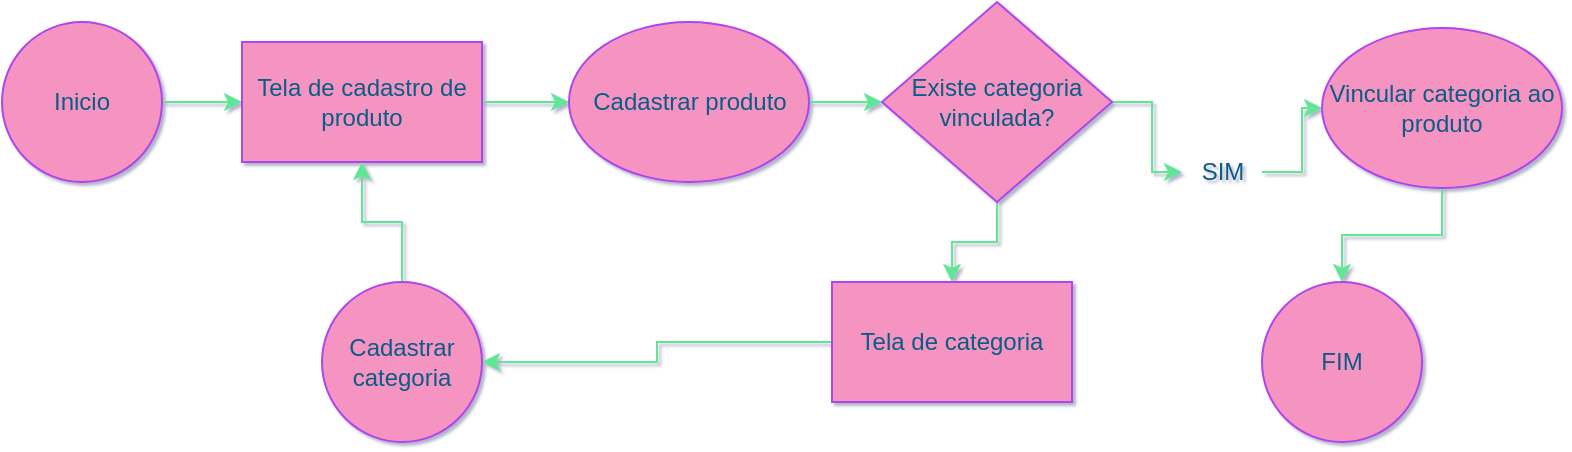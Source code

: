 <mxfile version="26.2.9">
  <diagram name="Página-1" id="0_lsgGbujOZYbfznR4Ff">
    <mxGraphModel dx="1420" dy="786" grid="1" gridSize="10" guides="1" tooltips="1" connect="1" arrows="1" fold="1" page="1" pageScale="1" pageWidth="1169" pageHeight="827" background="#ffffff" math="0" shadow="1">
      <root>
        <mxCell id="0" />
        <mxCell id="1" parent="0" />
        <mxCell id="Q91WA64NGgrQqYnODBxb-4" value="" style="edgeStyle=orthogonalEdgeStyle;rounded=0;orthogonalLoop=1;jettySize=auto;html=1;labelBackgroundColor=none;strokeColor=#60E696;fontColor=default;" parent="1" source="Q91WA64NGgrQqYnODBxb-2" target="Q91WA64NGgrQqYnODBxb-3" edge="1">
          <mxGeometry relative="1" as="geometry" />
        </mxCell>
        <mxCell id="Q91WA64NGgrQqYnODBxb-2" value="Inicio" style="ellipse;whiteSpace=wrap;html=1;aspect=fixed;labelBackgroundColor=none;fillColor=#F694C1;strokeColor=#AF45ED;fontColor=#095C86;" parent="1" vertex="1">
          <mxGeometry x="10" y="20" width="80" height="80" as="geometry" />
        </mxCell>
        <mxCell id="Q91WA64NGgrQqYnODBxb-8" value="" style="edgeStyle=orthogonalEdgeStyle;rounded=0;orthogonalLoop=1;jettySize=auto;html=1;labelBackgroundColor=none;strokeColor=#60E696;fontColor=default;" parent="1" source="Q91WA64NGgrQqYnODBxb-3" target="Q91WA64NGgrQqYnODBxb-5" edge="1">
          <mxGeometry relative="1" as="geometry" />
        </mxCell>
        <mxCell id="Q91WA64NGgrQqYnODBxb-3" value="Tela de cadastro de&lt;div&gt;produto&lt;/div&gt;" style="rounded=0;whiteSpace=wrap;html=1;labelBackgroundColor=none;fillColor=#F694C1;strokeColor=#AF45ED;fontColor=#095C86;" parent="1" vertex="1">
          <mxGeometry x="130" y="30" width="120" height="60" as="geometry" />
        </mxCell>
        <mxCell id="Q91WA64NGgrQqYnODBxb-10" value="" style="edgeStyle=orthogonalEdgeStyle;rounded=0;orthogonalLoop=1;jettySize=auto;html=1;labelBackgroundColor=none;strokeColor=#60E696;fontColor=default;" parent="1" source="Q91WA64NGgrQqYnODBxb-5" target="Q91WA64NGgrQqYnODBxb-9" edge="1">
          <mxGeometry relative="1" as="geometry" />
        </mxCell>
        <mxCell id="Q91WA64NGgrQqYnODBxb-5" value="Cadastrar produto" style="ellipse;whiteSpace=wrap;html=1;labelBackgroundColor=none;fillColor=#F694C1;strokeColor=#AF45ED;fontColor=#095C86;" parent="1" vertex="1">
          <mxGeometry x="293.5" y="20" width="120" height="80" as="geometry" />
        </mxCell>
        <mxCell id="Q91WA64NGgrQqYnODBxb-12" value="" style="edgeStyle=orthogonalEdgeStyle;rounded=0;orthogonalLoop=1;jettySize=auto;html=1;labelBackgroundColor=none;strokeColor=#60E696;fontColor=default;" parent="1" source="Q91WA64NGgrQqYnODBxb-9" target="Q91WA64NGgrQqYnODBxb-11" edge="1">
          <mxGeometry relative="1" as="geometry" />
        </mxCell>
        <mxCell id="Q91WA64NGgrQqYnODBxb-20" value="" style="edgeStyle=orthogonalEdgeStyle;rounded=0;orthogonalLoop=1;jettySize=auto;html=1;labelBackgroundColor=none;strokeColor=#60E696;fontColor=default;" parent="1" source="Q91WA64NGgrQqYnODBxb-9" target="Q91WA64NGgrQqYnODBxb-19" edge="1">
          <mxGeometry relative="1" as="geometry" />
        </mxCell>
        <mxCell id="Q91WA64NGgrQqYnODBxb-9" value="Existe categoria&lt;div&gt;vinculada?&lt;/div&gt;" style="rhombus;whiteSpace=wrap;html=1;labelBackgroundColor=none;fillColor=#F694C1;strokeColor=#AF45ED;fontColor=#095C86;" parent="1" vertex="1">
          <mxGeometry x="450" y="10" width="115" height="100" as="geometry" />
        </mxCell>
        <mxCell id="Q91WA64NGgrQqYnODBxb-14" value="" style="edgeStyle=orthogonalEdgeStyle;rounded=0;orthogonalLoop=1;jettySize=auto;html=1;labelBackgroundColor=none;strokeColor=#60E696;fontColor=default;" parent="1" source="Q91WA64NGgrQqYnODBxb-11" target="Q91WA64NGgrQqYnODBxb-13" edge="1">
          <mxGeometry relative="1" as="geometry" />
        </mxCell>
        <mxCell id="Q91WA64NGgrQqYnODBxb-11" value="Tela de categoria" style="whiteSpace=wrap;html=1;labelBackgroundColor=none;fillColor=#F694C1;strokeColor=#AF45ED;fontColor=#095C86;" parent="1" vertex="1">
          <mxGeometry x="425" y="150" width="120" height="60" as="geometry" />
        </mxCell>
        <mxCell id="Q91WA64NGgrQqYnODBxb-16" value="" style="edgeStyle=orthogonalEdgeStyle;rounded=0;orthogonalLoop=1;jettySize=auto;html=1;labelBackgroundColor=none;strokeColor=#60E696;fontColor=default;" parent="1" source="Q91WA64NGgrQqYnODBxb-13" target="Q91WA64NGgrQqYnODBxb-3" edge="1">
          <mxGeometry relative="1" as="geometry" />
        </mxCell>
        <mxCell id="Q91WA64NGgrQqYnODBxb-13" value="Cadastrar categoria" style="ellipse;whiteSpace=wrap;html=1;labelBackgroundColor=none;fillColor=#F694C1;strokeColor=#AF45ED;fontColor=#095C86;" parent="1" vertex="1">
          <mxGeometry x="170" y="150" width="80" height="80" as="geometry" />
        </mxCell>
        <mxCell id="Q91WA64NGgrQqYnODBxb-22" value="" style="edgeStyle=orthogonalEdgeStyle;rounded=0;orthogonalLoop=1;jettySize=auto;html=1;labelBackgroundColor=none;strokeColor=#60E696;fontColor=default;" parent="1" source="Q91WA64NGgrQqYnODBxb-19" target="Q91WA64NGgrQqYnODBxb-21" edge="1">
          <mxGeometry relative="1" as="geometry" />
        </mxCell>
        <mxCell id="Q91WA64NGgrQqYnODBxb-19" value="SIM" style="text;html=1;align=center;verticalAlign=middle;resizable=0;points=[];autosize=1;strokeColor=none;fillColor=none;labelBackgroundColor=none;fontColor=#095C86;" parent="1" vertex="1">
          <mxGeometry x="600" y="80" width="40" height="30" as="geometry" />
        </mxCell>
        <mxCell id="Q91WA64NGgrQqYnODBxb-24" value="" style="edgeStyle=orthogonalEdgeStyle;rounded=0;orthogonalLoop=1;jettySize=auto;html=1;labelBackgroundColor=none;strokeColor=#60E696;fontColor=default;" parent="1" source="Q91WA64NGgrQqYnODBxb-21" target="Q91WA64NGgrQqYnODBxb-23" edge="1">
          <mxGeometry relative="1" as="geometry" />
        </mxCell>
        <mxCell id="Q91WA64NGgrQqYnODBxb-21" value="Vincular categoria ao produto" style="ellipse;whiteSpace=wrap;html=1;labelBackgroundColor=none;fillColor=#F694C1;strokeColor=#AF45ED;fontColor=#095C86;" parent="1" vertex="1">
          <mxGeometry x="670" y="23" width="120" height="80" as="geometry" />
        </mxCell>
        <mxCell id="Q91WA64NGgrQqYnODBxb-23" value="FIM" style="ellipse;whiteSpace=wrap;html=1;aspect=fixed;labelBackgroundColor=none;fillColor=#F694C1;strokeColor=#AF45ED;fontColor=#095C86;" parent="1" vertex="1">
          <mxGeometry x="640" y="150" width="80" height="80" as="geometry" />
        </mxCell>
      </root>
    </mxGraphModel>
  </diagram>
</mxfile>

